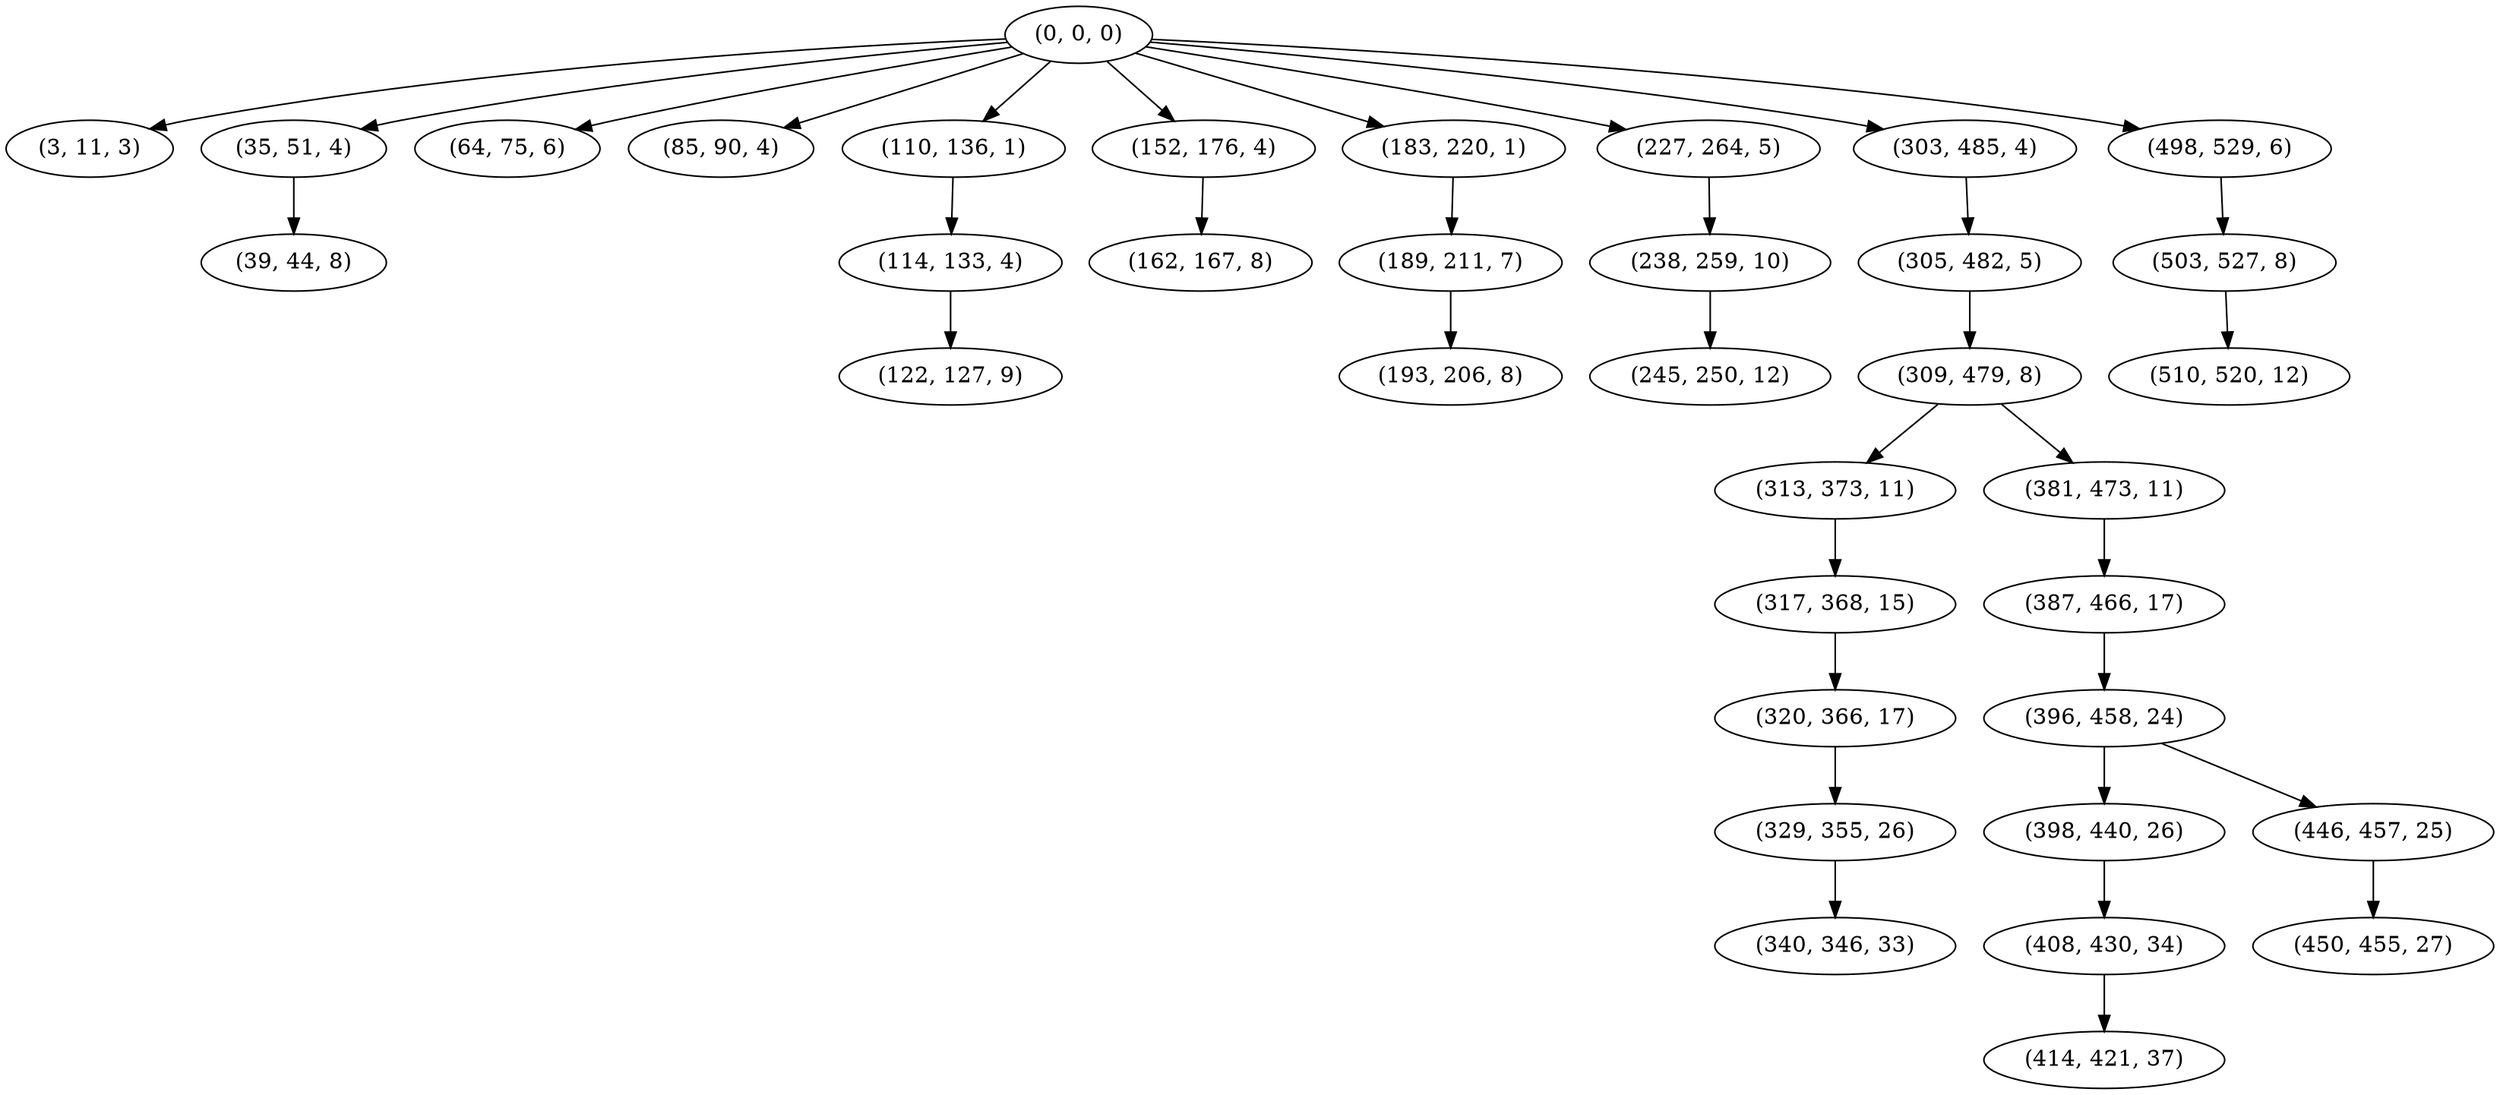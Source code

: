 digraph tree {
    "(0, 0, 0)";
    "(3, 11, 3)";
    "(35, 51, 4)";
    "(39, 44, 8)";
    "(64, 75, 6)";
    "(85, 90, 4)";
    "(110, 136, 1)";
    "(114, 133, 4)";
    "(122, 127, 9)";
    "(152, 176, 4)";
    "(162, 167, 8)";
    "(183, 220, 1)";
    "(189, 211, 7)";
    "(193, 206, 8)";
    "(227, 264, 5)";
    "(238, 259, 10)";
    "(245, 250, 12)";
    "(303, 485, 4)";
    "(305, 482, 5)";
    "(309, 479, 8)";
    "(313, 373, 11)";
    "(317, 368, 15)";
    "(320, 366, 17)";
    "(329, 355, 26)";
    "(340, 346, 33)";
    "(381, 473, 11)";
    "(387, 466, 17)";
    "(396, 458, 24)";
    "(398, 440, 26)";
    "(408, 430, 34)";
    "(414, 421, 37)";
    "(446, 457, 25)";
    "(450, 455, 27)";
    "(498, 529, 6)";
    "(503, 527, 8)";
    "(510, 520, 12)";
    "(0, 0, 0)" -> "(3, 11, 3)";
    "(0, 0, 0)" -> "(35, 51, 4)";
    "(0, 0, 0)" -> "(64, 75, 6)";
    "(0, 0, 0)" -> "(85, 90, 4)";
    "(0, 0, 0)" -> "(110, 136, 1)";
    "(0, 0, 0)" -> "(152, 176, 4)";
    "(0, 0, 0)" -> "(183, 220, 1)";
    "(0, 0, 0)" -> "(227, 264, 5)";
    "(0, 0, 0)" -> "(303, 485, 4)";
    "(0, 0, 0)" -> "(498, 529, 6)";
    "(35, 51, 4)" -> "(39, 44, 8)";
    "(110, 136, 1)" -> "(114, 133, 4)";
    "(114, 133, 4)" -> "(122, 127, 9)";
    "(152, 176, 4)" -> "(162, 167, 8)";
    "(183, 220, 1)" -> "(189, 211, 7)";
    "(189, 211, 7)" -> "(193, 206, 8)";
    "(227, 264, 5)" -> "(238, 259, 10)";
    "(238, 259, 10)" -> "(245, 250, 12)";
    "(303, 485, 4)" -> "(305, 482, 5)";
    "(305, 482, 5)" -> "(309, 479, 8)";
    "(309, 479, 8)" -> "(313, 373, 11)";
    "(309, 479, 8)" -> "(381, 473, 11)";
    "(313, 373, 11)" -> "(317, 368, 15)";
    "(317, 368, 15)" -> "(320, 366, 17)";
    "(320, 366, 17)" -> "(329, 355, 26)";
    "(329, 355, 26)" -> "(340, 346, 33)";
    "(381, 473, 11)" -> "(387, 466, 17)";
    "(387, 466, 17)" -> "(396, 458, 24)";
    "(396, 458, 24)" -> "(398, 440, 26)";
    "(396, 458, 24)" -> "(446, 457, 25)";
    "(398, 440, 26)" -> "(408, 430, 34)";
    "(408, 430, 34)" -> "(414, 421, 37)";
    "(446, 457, 25)" -> "(450, 455, 27)";
    "(498, 529, 6)" -> "(503, 527, 8)";
    "(503, 527, 8)" -> "(510, 520, 12)";
}
